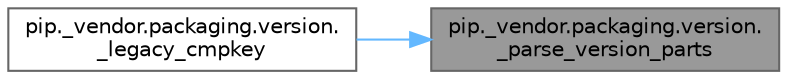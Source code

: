 digraph "pip._vendor.packaging.version._parse_version_parts"
{
 // LATEX_PDF_SIZE
  bgcolor="transparent";
  edge [fontname=Helvetica,fontsize=10,labelfontname=Helvetica,labelfontsize=10];
  node [fontname=Helvetica,fontsize=10,shape=box,height=0.2,width=0.4];
  rankdir="RL";
  Node1 [id="Node000001",label="pip._vendor.packaging.version.\l_parse_version_parts",height=0.2,width=0.4,color="gray40", fillcolor="grey60", style="filled", fontcolor="black",tooltip=" "];
  Node1 -> Node2 [id="edge1_Node000001_Node000002",dir="back",color="steelblue1",style="solid",tooltip=" "];
  Node2 [id="Node000002",label="pip._vendor.packaging.version.\l_legacy_cmpkey",height=0.2,width=0.4,color="grey40", fillcolor="white", style="filled",URL="$namespacepip_1_1__vendor_1_1packaging_1_1version.html#a2b23fbfafd860697211cf3431442611f",tooltip=" "];
}
